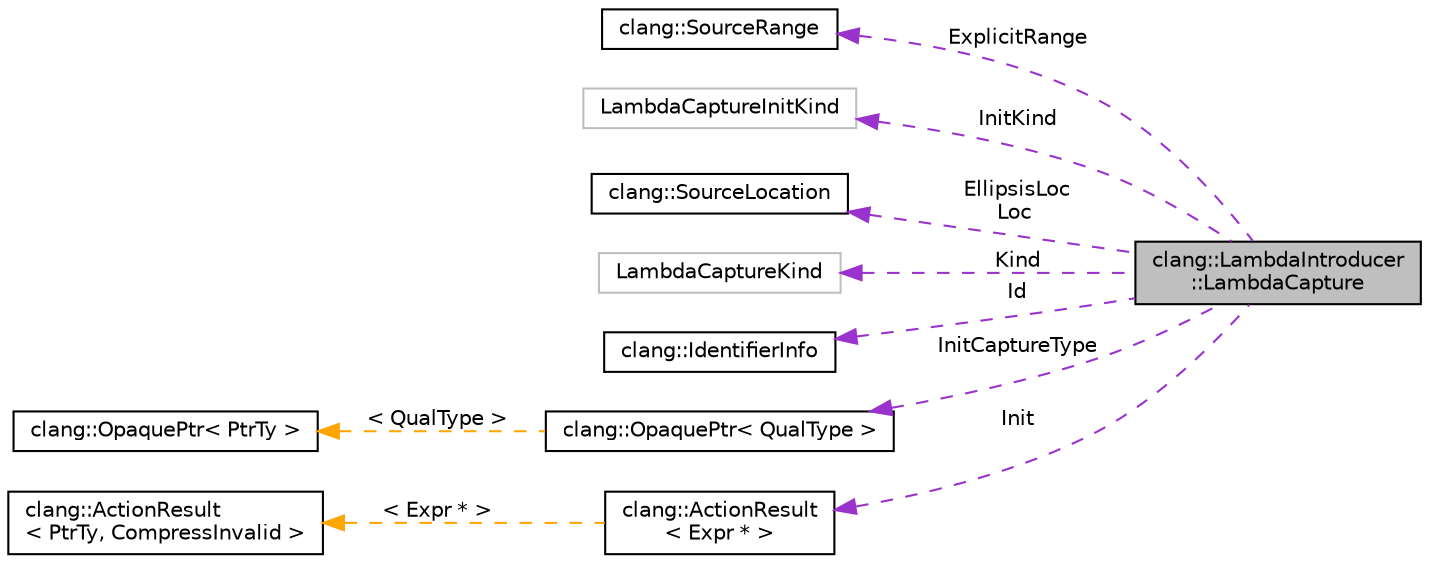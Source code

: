 digraph "clang::LambdaIntroducer::LambdaCapture"
{
 // LATEX_PDF_SIZE
  bgcolor="transparent";
  edge [fontname="Helvetica",fontsize="10",labelfontname="Helvetica",labelfontsize="10"];
  node [fontname="Helvetica",fontsize="10",shape=record];
  rankdir="LR";
  Node1 [label="clang::LambdaIntroducer\l::LambdaCapture",height=0.2,width=0.4,color="black", fillcolor="grey75", style="filled", fontcolor="black",tooltip="An individual capture in a lambda introducer."];
  Node2 -> Node1 [dir="back",color="darkorchid3",fontsize="10",style="dashed",label=" ExplicitRange" ,fontname="Helvetica"];
  Node2 [label="clang::SourceRange",height=0.2,width=0.4,color="black",URL="$classclang_1_1SourceRange.html",tooltip="A trivial tuple used to represent a source range."];
  Node3 -> Node1 [dir="back",color="darkorchid3",fontsize="10",style="dashed",label=" InitKind" ,fontname="Helvetica"];
  Node3 [label="LambdaCaptureInitKind",height=0.2,width=0.4,color="grey75",tooltip=" "];
  Node4 -> Node1 [dir="back",color="darkorchid3",fontsize="10",style="dashed",label=" EllipsisLoc\nLoc" ,fontname="Helvetica"];
  Node4 [label="clang::SourceLocation",height=0.2,width=0.4,color="black",URL="$classclang_1_1SourceLocation.html",tooltip="Encodes a location in the source."];
  Node5 -> Node1 [dir="back",color="darkorchid3",fontsize="10",style="dashed",label=" Kind" ,fontname="Helvetica"];
  Node5 [label="LambdaCaptureKind",height=0.2,width=0.4,color="grey75",tooltip=" "];
  Node6 -> Node1 [dir="back",color="darkorchid3",fontsize="10",style="dashed",label=" Id" ,fontname="Helvetica"];
  Node6 [label="clang::IdentifierInfo",height=0.2,width=0.4,color="black",URL="$classclang_1_1IdentifierInfo.html",tooltip="One of these records is kept for each identifier that is lexed."];
  Node7 -> Node1 [dir="back",color="darkorchid3",fontsize="10",style="dashed",label=" InitCaptureType" ,fontname="Helvetica"];
  Node7 [label="clang::OpaquePtr\< QualType \>",height=0.2,width=0.4,color="black",URL="$classclang_1_1OpaquePtr.html",tooltip=" "];
  Node8 -> Node7 [dir="back",color="orange",fontsize="10",style="dashed",label=" \< QualType \>" ,fontname="Helvetica"];
  Node8 [label="clang::OpaquePtr\< PtrTy \>",height=0.2,width=0.4,color="black",URL="$classclang_1_1OpaquePtr.html",tooltip="Wrapper for void* pointer."];
  Node9 -> Node1 [dir="back",color="darkorchid3",fontsize="10",style="dashed",label=" Init" ,fontname="Helvetica"];
  Node9 [label="clang::ActionResult\l\< Expr * \>",height=0.2,width=0.4,color="black",URL="$classclang_1_1ActionResult.html",tooltip=" "];
  Node10 -> Node9 [dir="back",color="orange",fontsize="10",style="dashed",label=" \< Expr * \>" ,fontname="Helvetica"];
  Node10 [label="clang::ActionResult\l\< PtrTy, CompressInvalid \>",height=0.2,width=0.4,color="black",URL="$classclang_1_1ActionResult.html",tooltip="ActionResult - This structure is used while parsing/acting on expressions, stmts, etc."];
}
